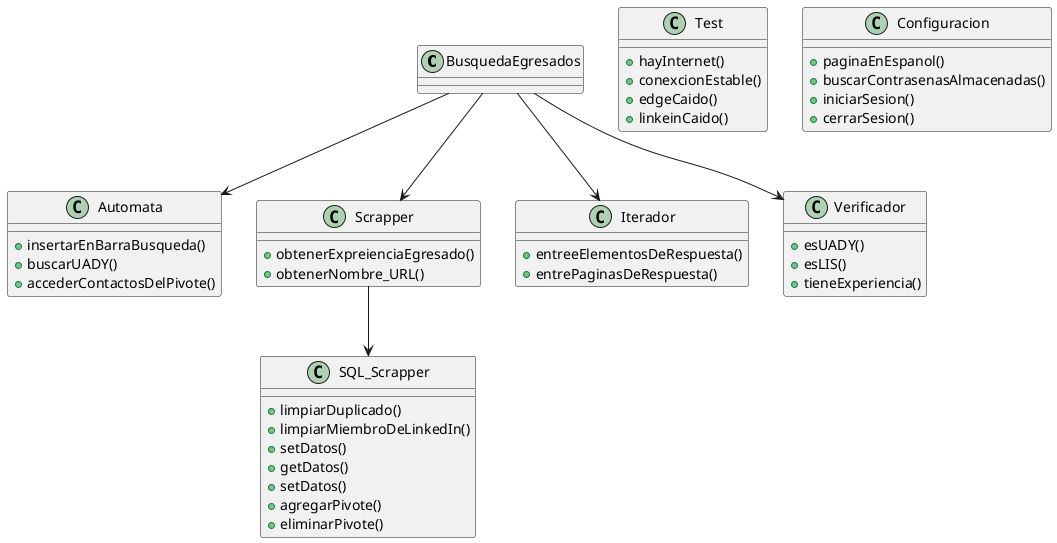 @startuml WebScrapping

BusquedaEgresados --> Automata
BusquedaEgresados --> Scrapper
BusquedaEgresados --> Iterador
BusquedaEgresados --> Verificador
Scrapper --> SQL_Scrapper

class BusquedaEgresados{}

class Verificador{
    + esUADY()
    + esLIS()
    + tieneExperiencia()
}
class Test{
    + hayInternet()
    + conexcionEstable()
    + edgeCaido()
    + linkeinCaido()
}

class Configuracion{
    + paginaEnEspanol()
    + buscarContrasenasAlmacenadas()
    + iniciarSesion()
    + cerrarSesion()
}

class Iterador{
    + entreeElementosDeRespuesta()
    + entrePaginasDeRespuesta()
}

class Scrapper{
    + obtenerExpreienciaEgresado()
    + obtenerNombre_URL()
}

class SQL_Scrapper{
    + limpiarDuplicado()
    + limpiarMiembroDeLinkedIn()
    + setDatos()
    + getDatos()
    + setDatos()
    + agregarPivote()
    + eliminarPivote()
}

class Automata{
    + insertarEnBarraBusqueda()
    + buscarUADY()
    + accederContactosDelPivote()
}

@enduml